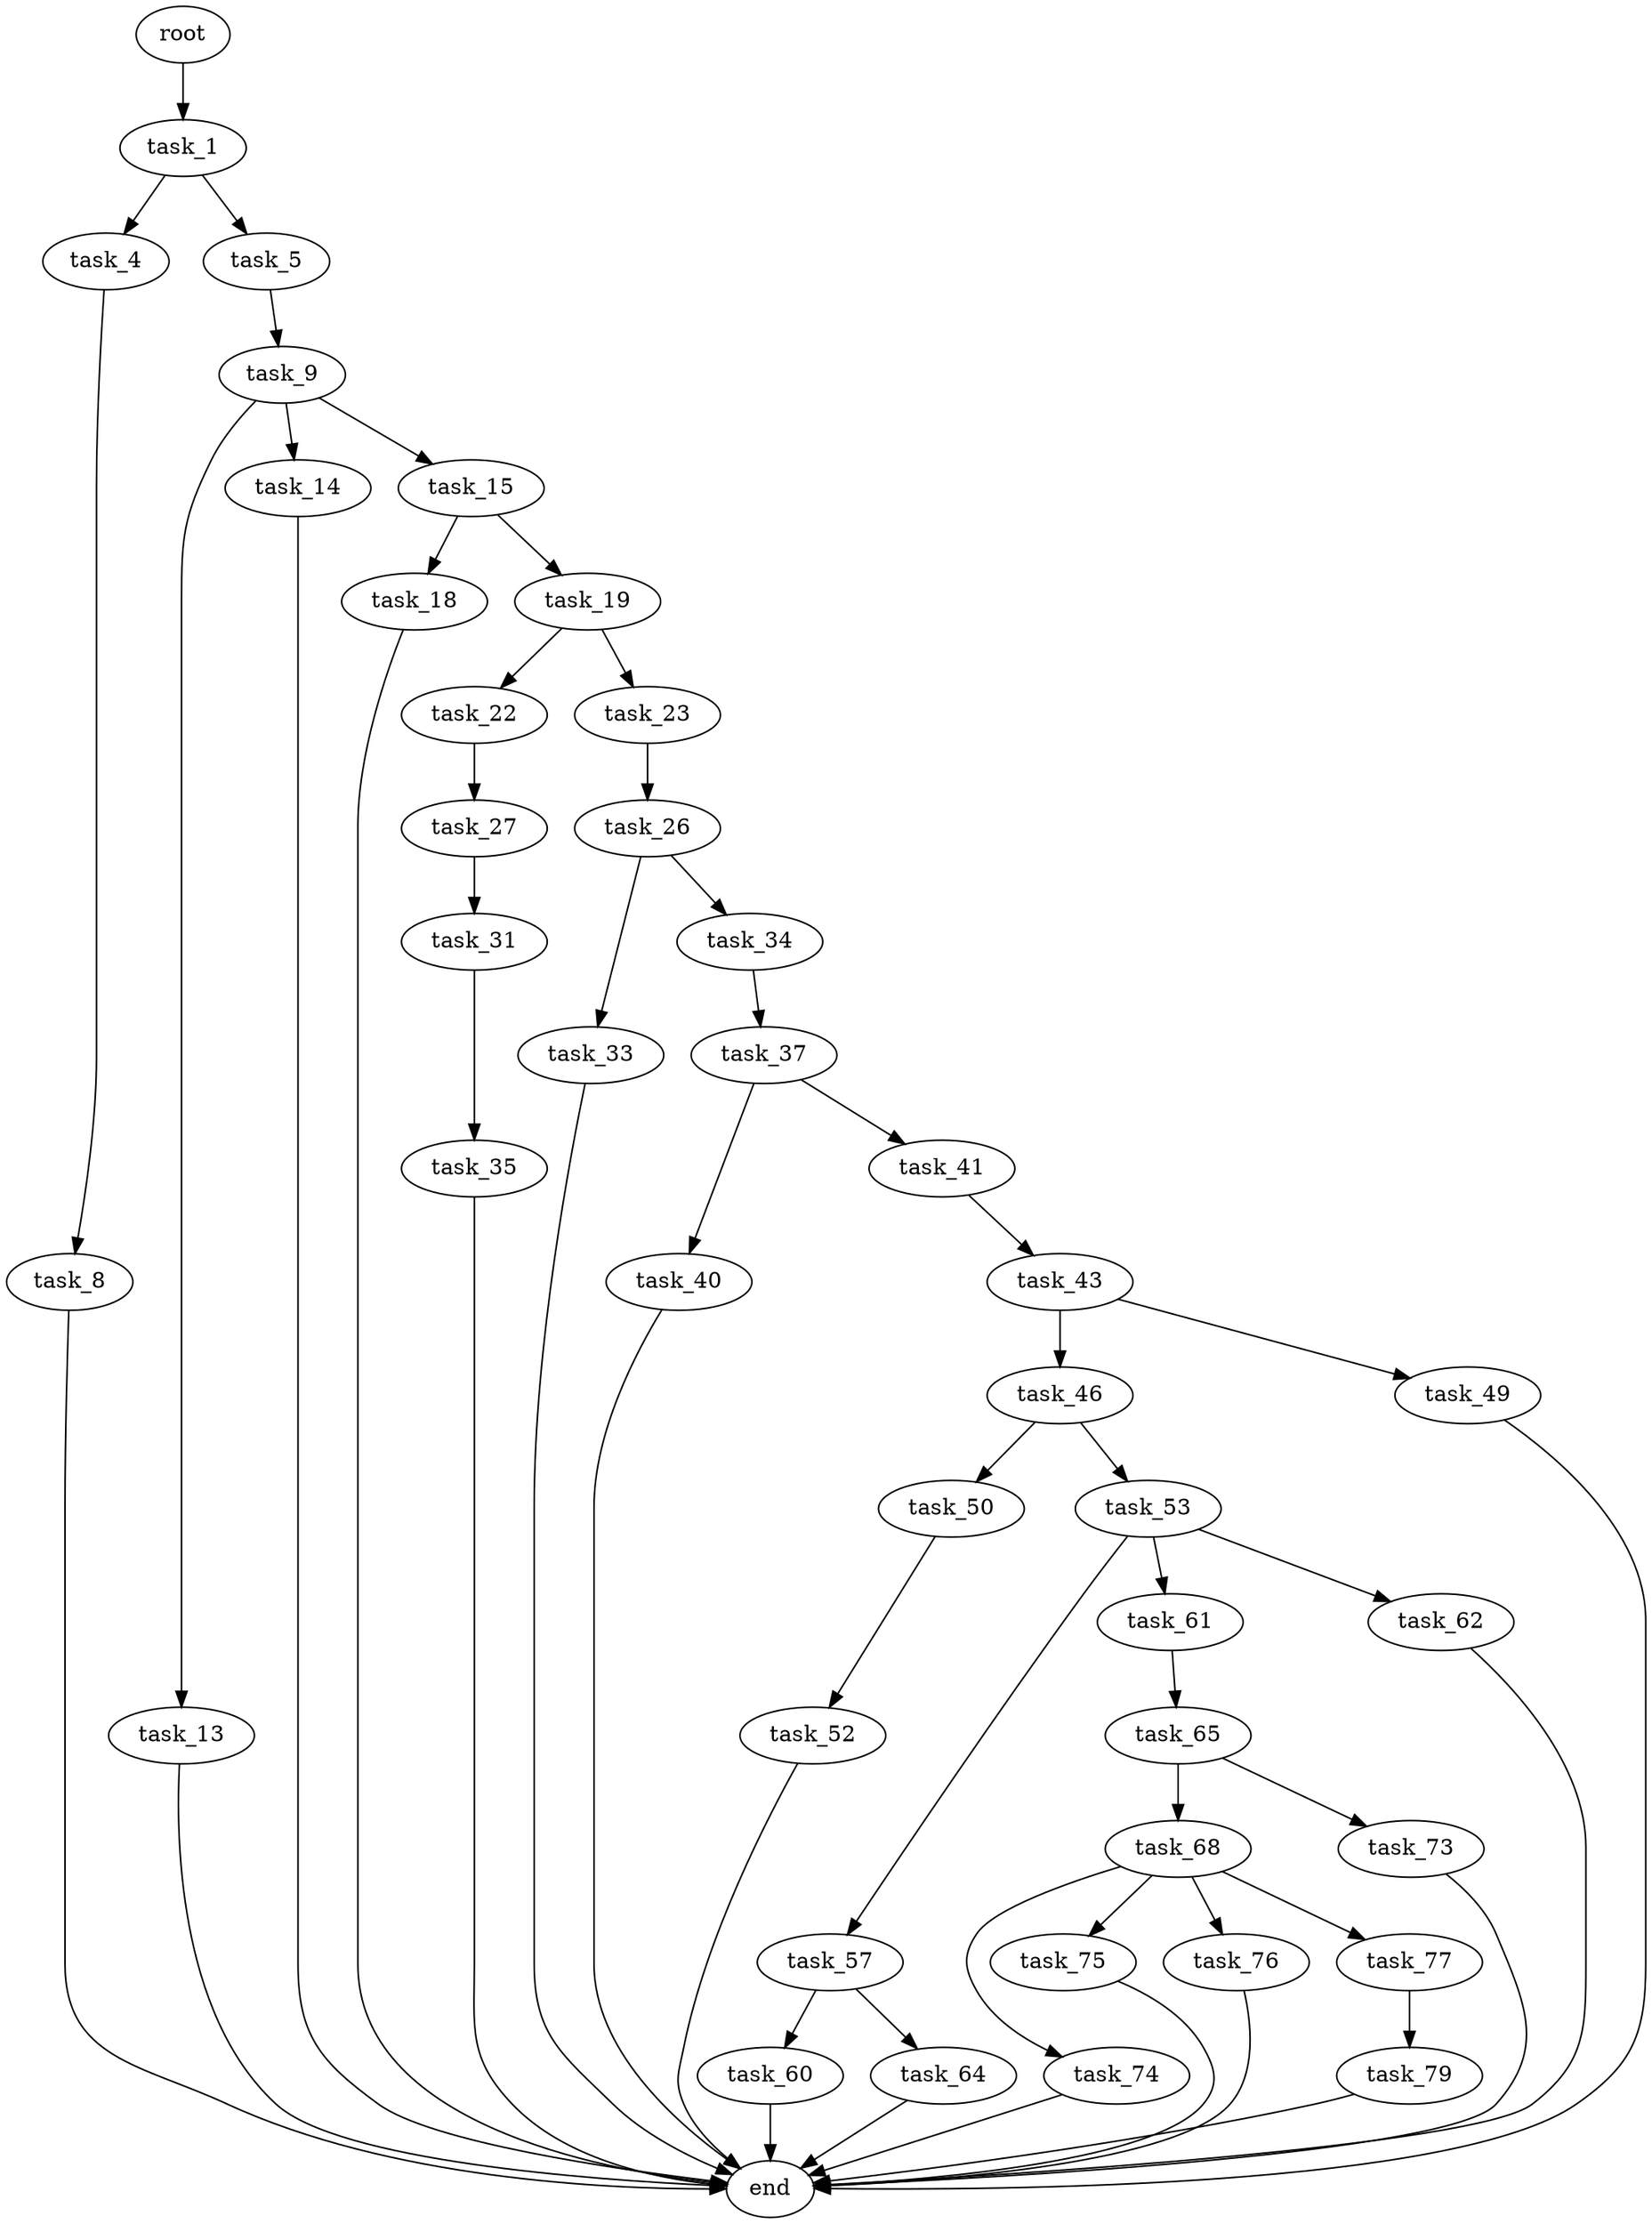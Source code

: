 digraph G {
  root [size="0.000000"];
  task_1 [size="87873237460.000000"];
  task_4 [size="2542619094.000000"];
  task_5 [size="28991029248.000000"];
  task_8 [size="782757789696.000000"];
  task_9 [size="368293445632.000000"];
  task_13 [size="231928233984.000000"];
  task_14 [size="1022121281518.000000"];
  task_15 [size="1073741824000.000000"];
  task_18 [size="368293445632.000000"];
  task_19 [size="8589934592.000000"];
  task_22 [size="1634050279.000000"];
  task_23 [size="12836483890.000000"];
  task_26 [size="77634489071.000000"];
  task_27 [size="22093501899.000000"];
  task_31 [size="37060183199.000000"];
  task_33 [size="308057527888.000000"];
  task_34 [size="1073741824000.000000"];
  task_35 [size="8196136265.000000"];
  task_37 [size="410504285279.000000"];
  task_40 [size="14724504946.000000"];
  task_41 [size="28991029248.000000"];
  task_43 [size="1073741824000.000000"];
  task_46 [size="11995296401.000000"];
  task_49 [size="373307285782.000000"];
  task_50 [size="898186484861.000000"];
  task_52 [size="134217728000.000000"];
  task_53 [size="68719476736.000000"];
  task_57 [size="158945900507.000000"];
  task_60 [size="12439794519.000000"];
  task_61 [size="68719476736.000000"];
  task_62 [size="82057336954.000000"];
  task_64 [size="36882284158.000000"];
  task_65 [size="142773433332.000000"];
  task_68 [size="877532683385.000000"];
  task_73 [size="231928233984.000000"];
  task_74 [size="361912370361.000000"];
  task_75 [size="1036545249469.000000"];
  task_76 [size="134217728000.000000"];
  task_77 [size="1944784973.000000"];
  task_79 [size="53842608524.000000"];
  end [size="0.000000"];

  root -> task_1 [size="1.000000"];
  task_1 -> task_4 [size="134217728.000000"];
  task_1 -> task_5 [size="134217728.000000"];
  task_4 -> task_8 [size="134217728.000000"];
  task_5 -> task_9 [size="75497472.000000"];
  task_8 -> end [size="1.000000"];
  task_9 -> task_13 [size="411041792.000000"];
  task_9 -> task_14 [size="411041792.000000"];
  task_9 -> task_15 [size="411041792.000000"];
  task_13 -> end [size="1.000000"];
  task_14 -> end [size="1.000000"];
  task_15 -> task_18 [size="838860800.000000"];
  task_15 -> task_19 [size="838860800.000000"];
  task_18 -> end [size="1.000000"];
  task_19 -> task_22 [size="33554432.000000"];
  task_19 -> task_23 [size="33554432.000000"];
  task_22 -> task_27 [size="75497472.000000"];
  task_23 -> task_26 [size="33554432.000000"];
  task_26 -> task_33 [size="134217728.000000"];
  task_26 -> task_34 [size="134217728.000000"];
  task_27 -> task_31 [size="536870912.000000"];
  task_31 -> task_35 [size="33554432.000000"];
  task_33 -> end [size="1.000000"];
  task_34 -> task_37 [size="838860800.000000"];
  task_35 -> end [size="1.000000"];
  task_37 -> task_40 [size="301989888.000000"];
  task_37 -> task_41 [size="301989888.000000"];
  task_40 -> end [size="1.000000"];
  task_41 -> task_43 [size="75497472.000000"];
  task_43 -> task_46 [size="838860800.000000"];
  task_43 -> task_49 [size="838860800.000000"];
  task_46 -> task_50 [size="301989888.000000"];
  task_46 -> task_53 [size="301989888.000000"];
  task_49 -> end [size="1.000000"];
  task_50 -> task_52 [size="838860800.000000"];
  task_52 -> end [size="1.000000"];
  task_53 -> task_57 [size="134217728.000000"];
  task_53 -> task_61 [size="134217728.000000"];
  task_53 -> task_62 [size="134217728.000000"];
  task_57 -> task_60 [size="209715200.000000"];
  task_57 -> task_64 [size="209715200.000000"];
  task_60 -> end [size="1.000000"];
  task_61 -> task_65 [size="134217728.000000"];
  task_62 -> end [size="1.000000"];
  task_64 -> end [size="1.000000"];
  task_65 -> task_68 [size="301989888.000000"];
  task_65 -> task_73 [size="301989888.000000"];
  task_68 -> task_74 [size="536870912.000000"];
  task_68 -> task_75 [size="536870912.000000"];
  task_68 -> task_76 [size="536870912.000000"];
  task_68 -> task_77 [size="536870912.000000"];
  task_73 -> end [size="1.000000"];
  task_74 -> end [size="1.000000"];
  task_75 -> end [size="1.000000"];
  task_76 -> end [size="1.000000"];
  task_77 -> task_79 [size="33554432.000000"];
  task_79 -> end [size="1.000000"];
}

